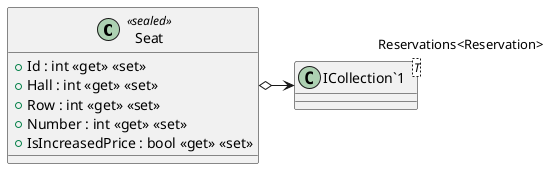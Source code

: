 @startuml
class Seat <<sealed>> {
    + Id : int <<get>> <<set>>
    + Hall : int <<get>> <<set>>
    + Row : int <<get>> <<set>>
    + Number : int <<get>> <<set>>
    + IsIncreasedPrice : bool <<get>> <<set>>
}
class "ICollection`1"<T> {
}
Seat o-> "Reservations<Reservation>" "ICollection`1"
@enduml
